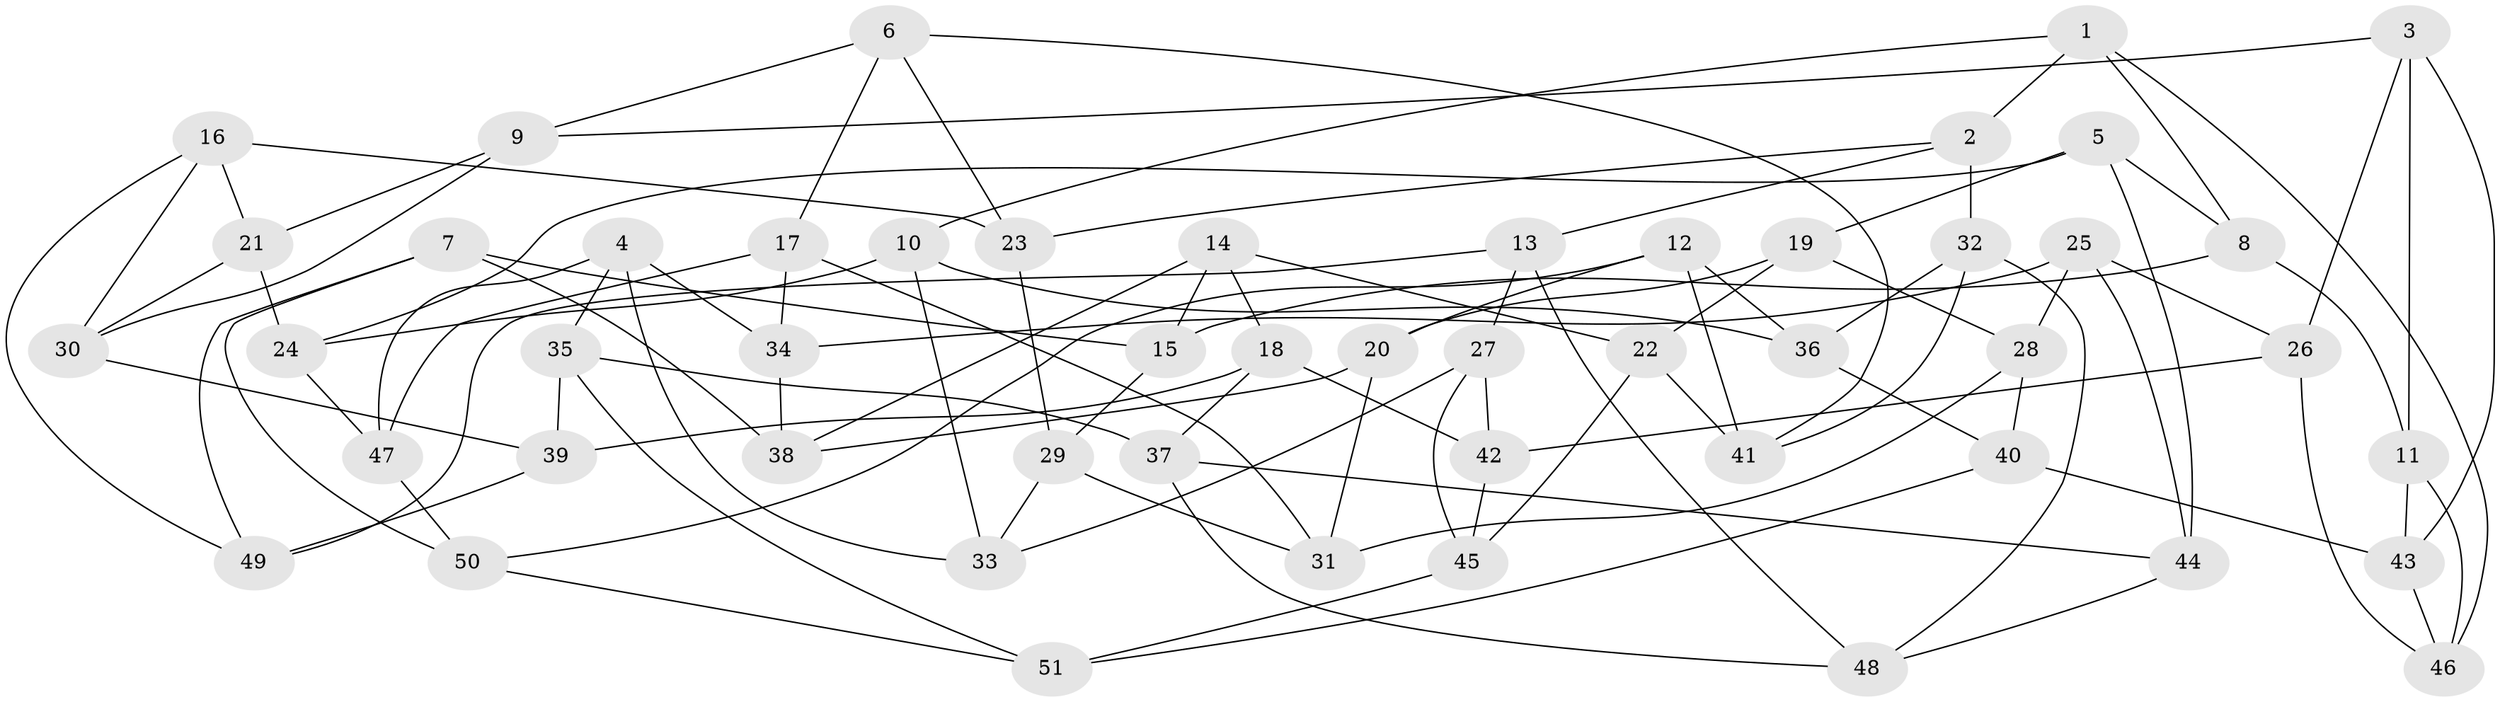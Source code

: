 // coarse degree distribution, {6: 0.5, 5: 0.1875, 3: 0.0625, 8: 0.0625, 7: 0.125, 4: 0.0625}
// Generated by graph-tools (version 1.1) at 2025/38/03/04/25 23:38:16]
// undirected, 51 vertices, 102 edges
graph export_dot {
  node [color=gray90,style=filled];
  1;
  2;
  3;
  4;
  5;
  6;
  7;
  8;
  9;
  10;
  11;
  12;
  13;
  14;
  15;
  16;
  17;
  18;
  19;
  20;
  21;
  22;
  23;
  24;
  25;
  26;
  27;
  28;
  29;
  30;
  31;
  32;
  33;
  34;
  35;
  36;
  37;
  38;
  39;
  40;
  41;
  42;
  43;
  44;
  45;
  46;
  47;
  48;
  49;
  50;
  51;
  1 -- 8;
  1 -- 46;
  1 -- 10;
  1 -- 2;
  2 -- 32;
  2 -- 23;
  2 -- 13;
  3 -- 9;
  3 -- 43;
  3 -- 11;
  3 -- 26;
  4 -- 47;
  4 -- 33;
  4 -- 35;
  4 -- 34;
  5 -- 19;
  5 -- 8;
  5 -- 24;
  5 -- 44;
  6 -- 17;
  6 -- 41;
  6 -- 9;
  6 -- 23;
  7 -- 15;
  7 -- 50;
  7 -- 49;
  7 -- 38;
  8 -- 15;
  8 -- 11;
  9 -- 30;
  9 -- 21;
  10 -- 24;
  10 -- 33;
  10 -- 36;
  11 -- 43;
  11 -- 46;
  12 -- 20;
  12 -- 50;
  12 -- 41;
  12 -- 36;
  13 -- 27;
  13 -- 48;
  13 -- 49;
  14 -- 18;
  14 -- 22;
  14 -- 15;
  14 -- 38;
  15 -- 29;
  16 -- 49;
  16 -- 30;
  16 -- 21;
  16 -- 23;
  17 -- 34;
  17 -- 31;
  17 -- 47;
  18 -- 42;
  18 -- 39;
  18 -- 37;
  19 -- 28;
  19 -- 20;
  19 -- 22;
  20 -- 31;
  20 -- 38;
  21 -- 24;
  21 -- 30;
  22 -- 45;
  22 -- 41;
  23 -- 29;
  24 -- 47;
  25 -- 44;
  25 -- 28;
  25 -- 26;
  25 -- 34;
  26 -- 46;
  26 -- 42;
  27 -- 33;
  27 -- 42;
  27 -- 45;
  28 -- 40;
  28 -- 31;
  29 -- 33;
  29 -- 31;
  30 -- 39;
  32 -- 36;
  32 -- 41;
  32 -- 48;
  34 -- 38;
  35 -- 51;
  35 -- 39;
  35 -- 37;
  36 -- 40;
  37 -- 44;
  37 -- 48;
  39 -- 49;
  40 -- 43;
  40 -- 51;
  42 -- 45;
  43 -- 46;
  44 -- 48;
  45 -- 51;
  47 -- 50;
  50 -- 51;
}
